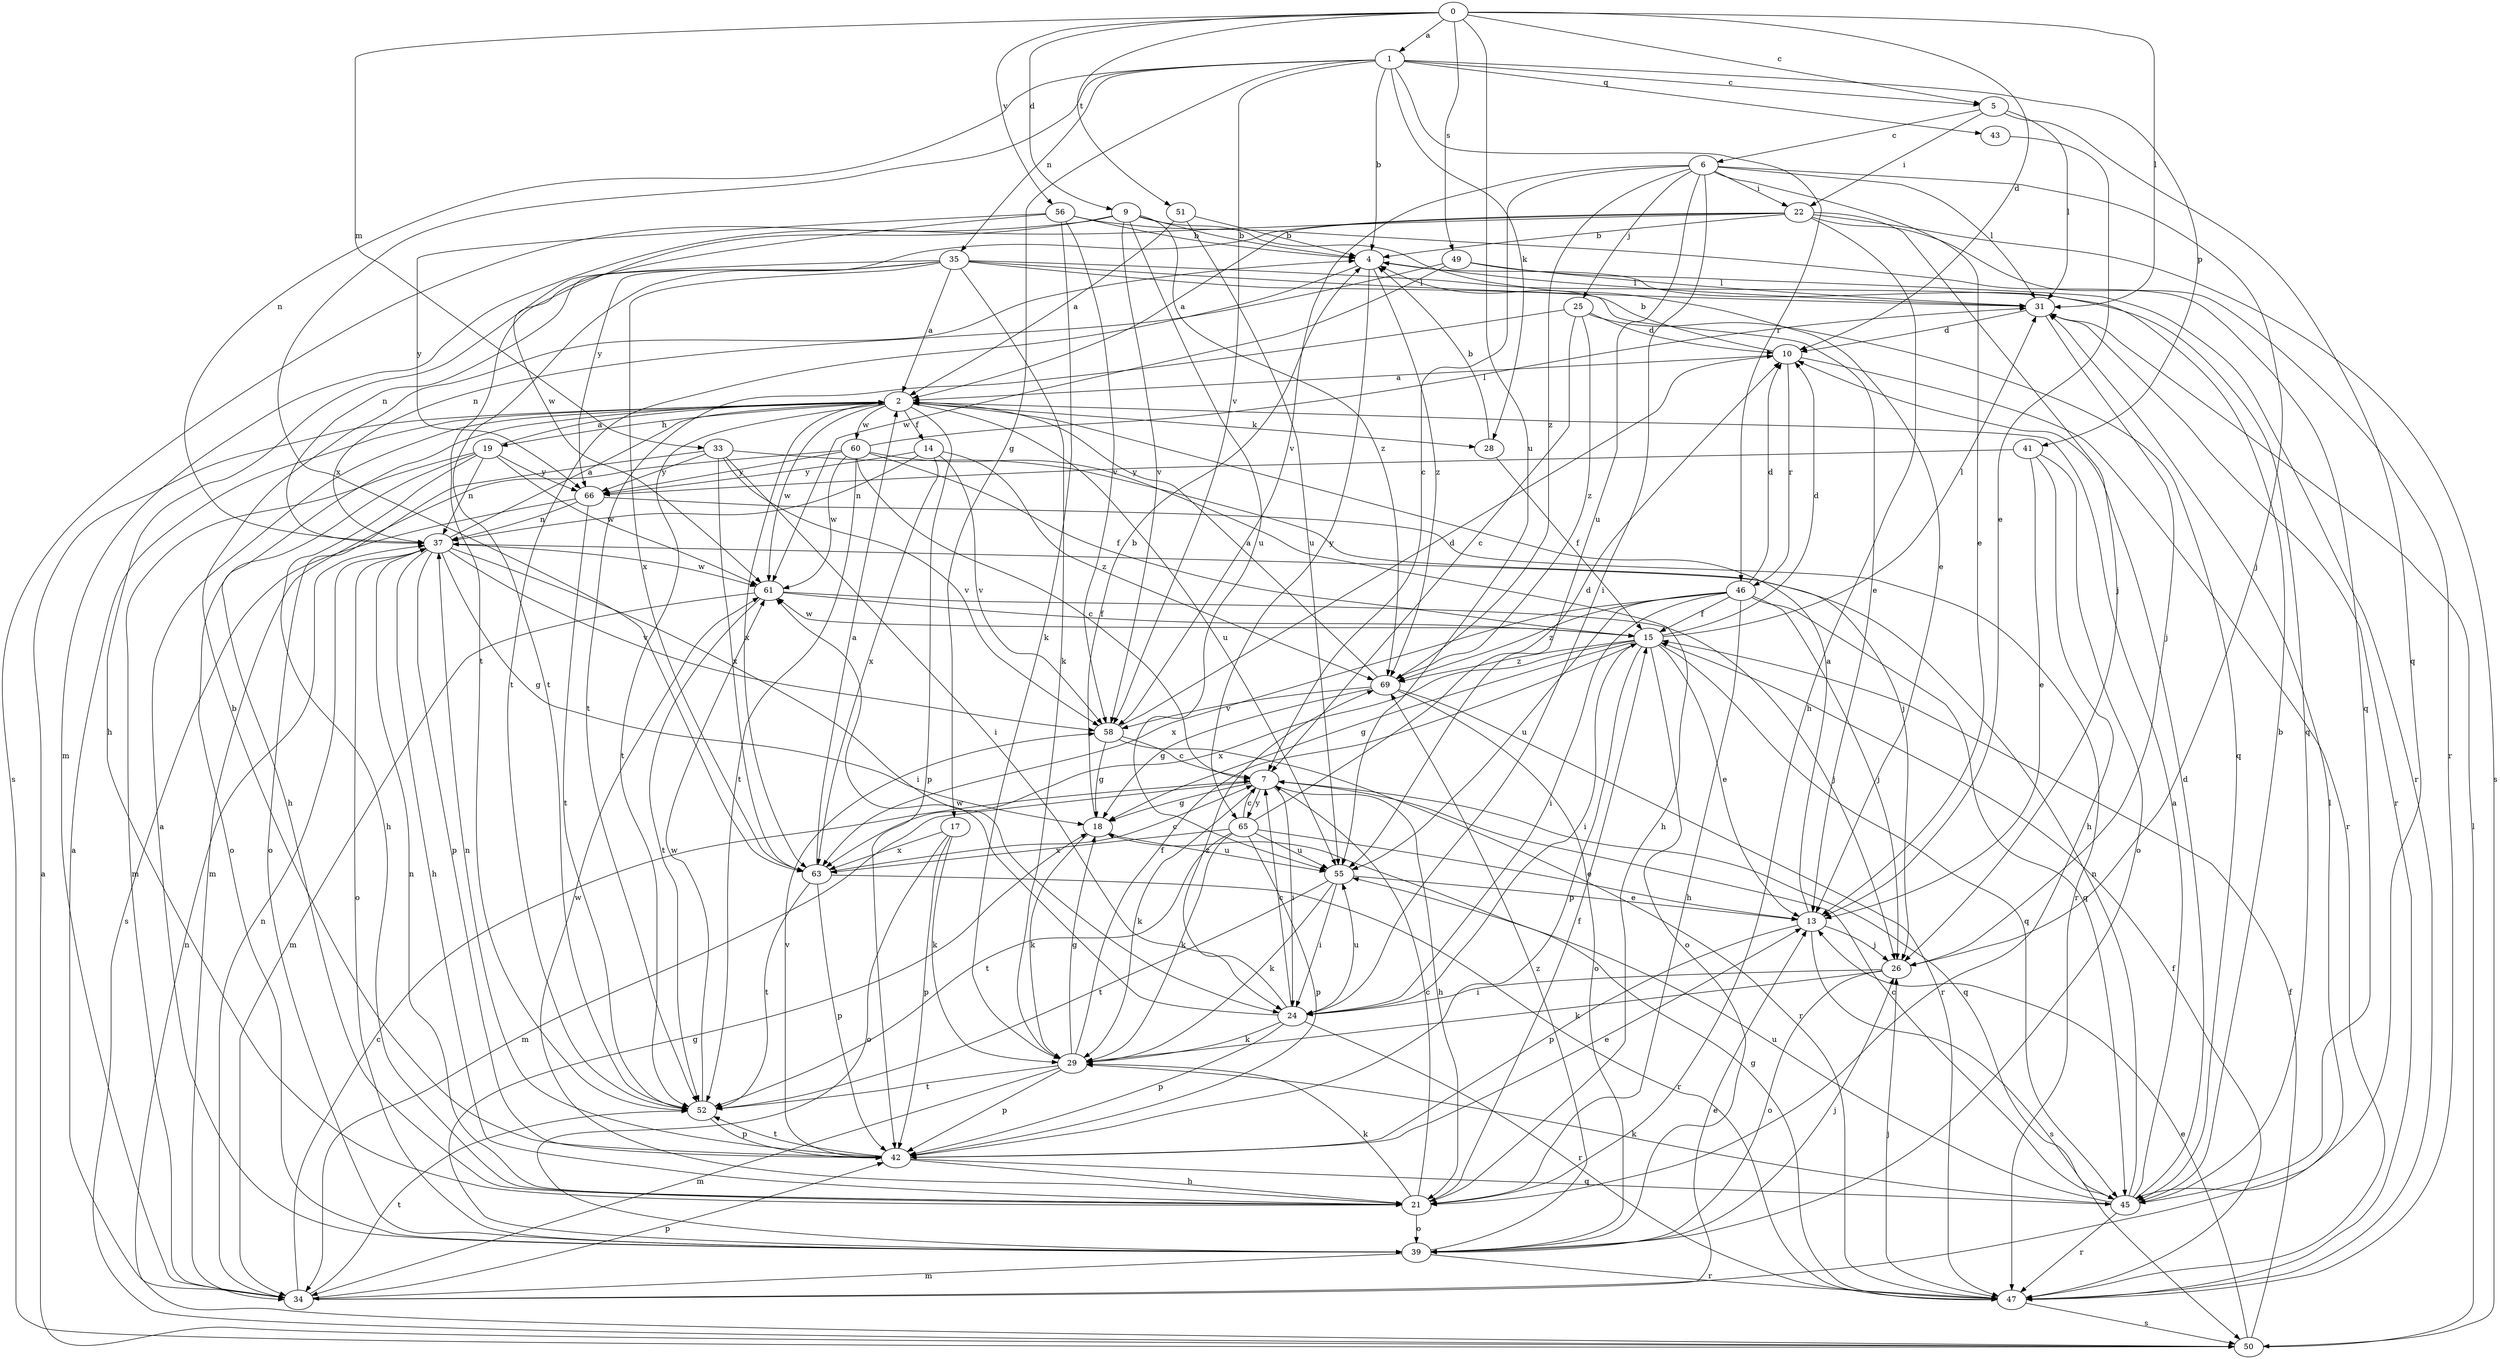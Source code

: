 strict digraph  {
0;
1;
2;
4;
5;
6;
7;
9;
10;
13;
14;
15;
17;
18;
19;
21;
22;
24;
25;
26;
28;
29;
31;
33;
34;
35;
37;
39;
41;
42;
43;
45;
46;
47;
49;
50;
51;
52;
55;
56;
58;
60;
61;
63;
65;
66;
69;
0 -> 1  [label=a];
0 -> 5  [label=c];
0 -> 9  [label=d];
0 -> 10  [label=d];
0 -> 31  [label=l];
0 -> 33  [label=m];
0 -> 49  [label=s];
0 -> 51  [label=t];
0 -> 55  [label=u];
0 -> 56  [label=v];
1 -> 4  [label=b];
1 -> 5  [label=c];
1 -> 17  [label=g];
1 -> 28  [label=k];
1 -> 35  [label=n];
1 -> 37  [label=n];
1 -> 41  [label=p];
1 -> 43  [label=q];
1 -> 46  [label=r];
1 -> 58  [label=v];
1 -> 63  [label=x];
2 -> 14  [label=f];
2 -> 19  [label=h];
2 -> 21  [label=h];
2 -> 28  [label=k];
2 -> 42  [label=p];
2 -> 52  [label=t];
2 -> 55  [label=u];
2 -> 60  [label=w];
2 -> 61  [label=w];
2 -> 63  [label=x];
4 -> 31  [label=l];
4 -> 52  [label=t];
4 -> 65  [label=y];
4 -> 69  [label=z];
5 -> 6  [label=c];
5 -> 22  [label=i];
5 -> 31  [label=l];
5 -> 45  [label=q];
6 -> 7  [label=c];
6 -> 13  [label=e];
6 -> 22  [label=i];
6 -> 24  [label=i];
6 -> 25  [label=j];
6 -> 26  [label=j];
6 -> 31  [label=l];
6 -> 55  [label=u];
6 -> 58  [label=v];
6 -> 69  [label=z];
7 -> 18  [label=g];
7 -> 21  [label=h];
7 -> 24  [label=i];
7 -> 29  [label=k];
7 -> 34  [label=m];
7 -> 45  [label=q];
7 -> 65  [label=y];
9 -> 4  [label=b];
9 -> 13  [label=e];
9 -> 50  [label=s];
9 -> 52  [label=t];
9 -> 55  [label=u];
9 -> 58  [label=v];
9 -> 69  [label=z];
10 -> 2  [label=a];
10 -> 4  [label=b];
10 -> 46  [label=r];
10 -> 47  [label=r];
13 -> 2  [label=a];
13 -> 26  [label=j];
13 -> 42  [label=p];
13 -> 50  [label=s];
14 -> 37  [label=n];
14 -> 58  [label=v];
14 -> 63  [label=x];
14 -> 66  [label=y];
14 -> 69  [label=z];
15 -> 10  [label=d];
15 -> 13  [label=e];
15 -> 18  [label=g];
15 -> 24  [label=i];
15 -> 31  [label=l];
15 -> 39  [label=o];
15 -> 42  [label=p];
15 -> 45  [label=q];
15 -> 61  [label=w];
15 -> 63  [label=x];
15 -> 69  [label=z];
17 -> 29  [label=k];
17 -> 39  [label=o];
17 -> 42  [label=p];
17 -> 63  [label=x];
18 -> 4  [label=b];
18 -> 29  [label=k];
18 -> 55  [label=u];
19 -> 2  [label=a];
19 -> 21  [label=h];
19 -> 34  [label=m];
19 -> 37  [label=n];
19 -> 39  [label=o];
19 -> 61  [label=w];
19 -> 66  [label=y];
21 -> 7  [label=c];
21 -> 15  [label=f];
21 -> 29  [label=k];
21 -> 37  [label=n];
21 -> 39  [label=o];
21 -> 61  [label=w];
22 -> 2  [label=a];
22 -> 4  [label=b];
22 -> 21  [label=h];
22 -> 26  [label=j];
22 -> 34  [label=m];
22 -> 47  [label=r];
22 -> 50  [label=s];
22 -> 66  [label=y];
24 -> 7  [label=c];
24 -> 29  [label=k];
24 -> 42  [label=p];
24 -> 47  [label=r];
24 -> 55  [label=u];
24 -> 61  [label=w];
24 -> 69  [label=z];
25 -> 7  [label=c];
25 -> 10  [label=d];
25 -> 45  [label=q];
25 -> 52  [label=t];
25 -> 69  [label=z];
26 -> 24  [label=i];
26 -> 29  [label=k];
26 -> 39  [label=o];
28 -> 4  [label=b];
28 -> 15  [label=f];
29 -> 15  [label=f];
29 -> 18  [label=g];
29 -> 34  [label=m];
29 -> 42  [label=p];
29 -> 52  [label=t];
31 -> 10  [label=d];
31 -> 26  [label=j];
31 -> 47  [label=r];
33 -> 24  [label=i];
33 -> 26  [label=j];
33 -> 39  [label=o];
33 -> 58  [label=v];
33 -> 63  [label=x];
33 -> 66  [label=y];
34 -> 2  [label=a];
34 -> 7  [label=c];
34 -> 13  [label=e];
34 -> 31  [label=l];
34 -> 37  [label=n];
34 -> 42  [label=p];
34 -> 52  [label=t];
35 -> 2  [label=a];
35 -> 13  [label=e];
35 -> 21  [label=h];
35 -> 29  [label=k];
35 -> 31  [label=l];
35 -> 37  [label=n];
35 -> 45  [label=q];
35 -> 52  [label=t];
35 -> 63  [label=x];
37 -> 2  [label=a];
37 -> 18  [label=g];
37 -> 21  [label=h];
37 -> 24  [label=i];
37 -> 39  [label=o];
37 -> 42  [label=p];
37 -> 58  [label=v];
37 -> 61  [label=w];
39 -> 2  [label=a];
39 -> 18  [label=g];
39 -> 26  [label=j];
39 -> 34  [label=m];
39 -> 47  [label=r];
39 -> 69  [label=z];
41 -> 13  [label=e];
41 -> 21  [label=h];
41 -> 39  [label=o];
41 -> 66  [label=y];
42 -> 4  [label=b];
42 -> 13  [label=e];
42 -> 21  [label=h];
42 -> 37  [label=n];
42 -> 45  [label=q];
42 -> 52  [label=t];
42 -> 58  [label=v];
43 -> 13  [label=e];
45 -> 2  [label=a];
45 -> 4  [label=b];
45 -> 7  [label=c];
45 -> 10  [label=d];
45 -> 29  [label=k];
45 -> 37  [label=n];
45 -> 47  [label=r];
45 -> 55  [label=u];
46 -> 10  [label=d];
46 -> 15  [label=f];
46 -> 21  [label=h];
46 -> 24  [label=i];
46 -> 26  [label=j];
46 -> 45  [label=q];
46 -> 55  [label=u];
46 -> 63  [label=x];
46 -> 69  [label=z];
47 -> 15  [label=f];
47 -> 18  [label=g];
47 -> 26  [label=j];
47 -> 50  [label=s];
49 -> 31  [label=l];
49 -> 37  [label=n];
49 -> 47  [label=r];
49 -> 61  [label=w];
50 -> 2  [label=a];
50 -> 13  [label=e];
50 -> 15  [label=f];
50 -> 31  [label=l];
50 -> 37  [label=n];
51 -> 2  [label=a];
51 -> 4  [label=b];
51 -> 55  [label=u];
52 -> 42  [label=p];
52 -> 61  [label=w];
55 -> 13  [label=e];
55 -> 24  [label=i];
55 -> 29  [label=k];
55 -> 52  [label=t];
56 -> 4  [label=b];
56 -> 29  [label=k];
56 -> 45  [label=q];
56 -> 58  [label=v];
56 -> 61  [label=w];
56 -> 66  [label=y];
58 -> 7  [label=c];
58 -> 10  [label=d];
58 -> 18  [label=g];
58 -> 47  [label=r];
60 -> 7  [label=c];
60 -> 15  [label=f];
60 -> 21  [label=h];
60 -> 31  [label=l];
60 -> 34  [label=m];
60 -> 52  [label=t];
60 -> 61  [label=w];
60 -> 66  [label=y];
61 -> 15  [label=f];
61 -> 26  [label=j];
61 -> 34  [label=m];
61 -> 52  [label=t];
63 -> 2  [label=a];
63 -> 7  [label=c];
63 -> 42  [label=p];
63 -> 47  [label=r];
63 -> 52  [label=t];
65 -> 7  [label=c];
65 -> 10  [label=d];
65 -> 13  [label=e];
65 -> 29  [label=k];
65 -> 42  [label=p];
65 -> 52  [label=t];
65 -> 55  [label=u];
65 -> 63  [label=x];
66 -> 37  [label=n];
66 -> 47  [label=r];
66 -> 50  [label=s];
66 -> 52  [label=t];
69 -> 2  [label=a];
69 -> 18  [label=g];
69 -> 39  [label=o];
69 -> 47  [label=r];
69 -> 58  [label=v];
}
